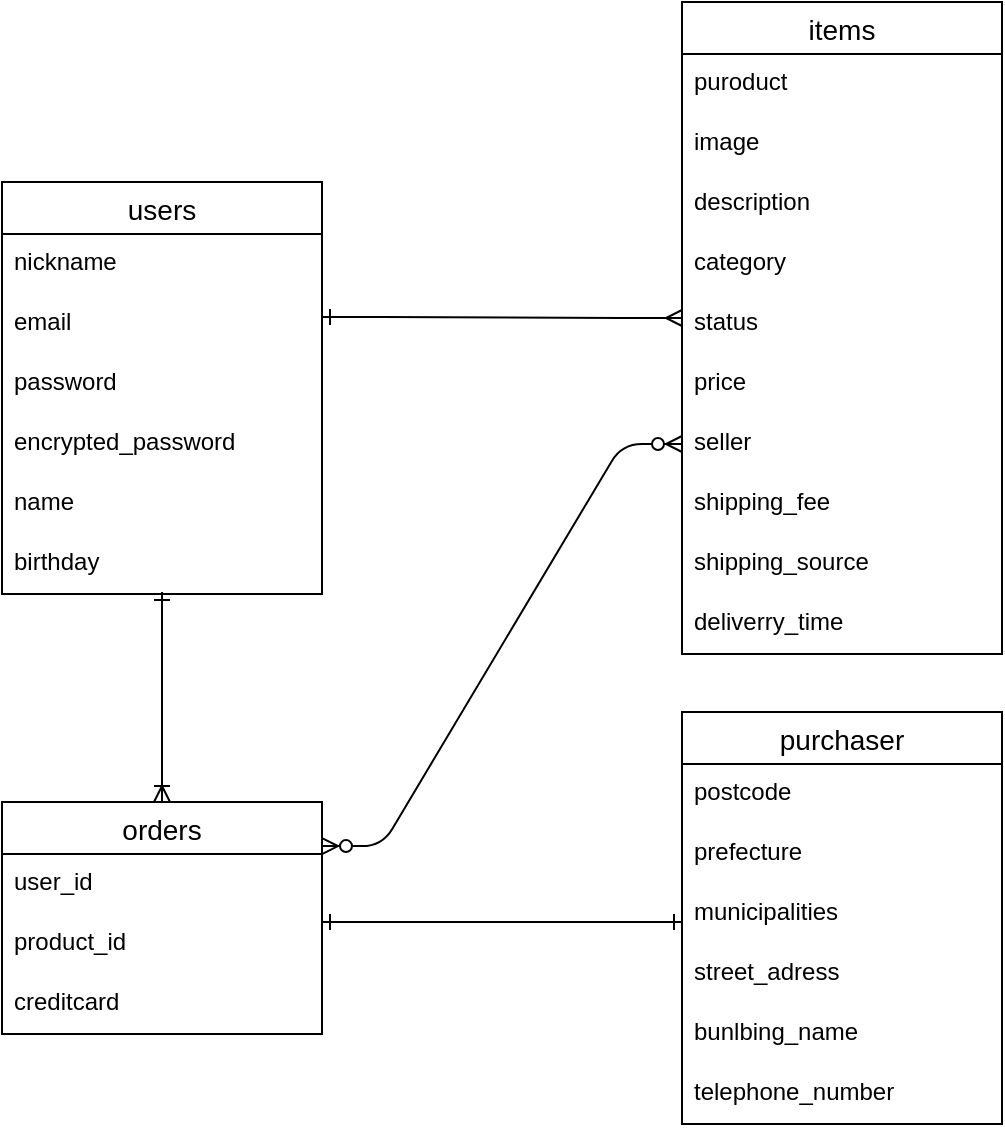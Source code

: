 <mxfile>
    <diagram id="-ZMZLPl5T2tuDY7kgLc_" name="ページ1">
        <mxGraphModel dx="727" dy="667" grid="1" gridSize="10" guides="1" tooltips="1" connect="1" arrows="1" fold="1" page="1" pageScale="1" pageWidth="827" pageHeight="1169" math="0" shadow="0">
            <root>
                <mxCell id="0"/>
                <mxCell id="1" parent="0"/>
                <mxCell id="6" value="items" style="swimlane;fontStyle=0;childLayout=stackLayout;horizontal=1;startSize=26;horizontalStack=0;resizeParent=1;resizeParentMax=0;resizeLast=0;collapsible=1;marginBottom=0;align=center;fontSize=14;" vertex="1" parent="1">
                    <mxGeometry x="400" y="80" width="160" height="326" as="geometry"/>
                </mxCell>
                <mxCell id="7" value="puroduct" style="text;strokeColor=none;fillColor=none;spacingLeft=4;spacingRight=4;overflow=hidden;rotatable=0;points=[[0,0.5],[1,0.5]];portConstraint=eastwest;fontSize=12;whiteSpace=wrap;html=1;" vertex="1" parent="6">
                    <mxGeometry y="26" width="160" height="30" as="geometry"/>
                </mxCell>
                <mxCell id="21" value="image" style="text;strokeColor=none;fillColor=none;spacingLeft=4;spacingRight=4;overflow=hidden;rotatable=0;points=[[0,0.5],[1,0.5]];portConstraint=eastwest;fontSize=12;whiteSpace=wrap;html=1;" vertex="1" parent="6">
                    <mxGeometry y="56" width="160" height="30" as="geometry"/>
                </mxCell>
                <mxCell id="22" value="description" style="text;strokeColor=none;fillColor=none;spacingLeft=4;spacingRight=4;overflow=hidden;rotatable=0;points=[[0,0.5],[1,0.5]];portConstraint=eastwest;fontSize=12;whiteSpace=wrap;html=1;" vertex="1" parent="6">
                    <mxGeometry y="86" width="160" height="30" as="geometry"/>
                </mxCell>
                <mxCell id="10" value="category" style="text;strokeColor=none;fillColor=none;spacingLeft=4;spacingRight=4;overflow=hidden;rotatable=0;points=[[0,0.5],[1,0.5]];portConstraint=eastwest;fontSize=12;whiteSpace=wrap;html=1;" vertex="1" parent="6">
                    <mxGeometry y="116" width="160" height="30" as="geometry"/>
                </mxCell>
                <mxCell id="23" value="status" style="text;strokeColor=none;fillColor=none;spacingLeft=4;spacingRight=4;overflow=hidden;rotatable=0;points=[[0,0.5],[1,0.5]];portConstraint=eastwest;fontSize=12;whiteSpace=wrap;html=1;" vertex="1" parent="6">
                    <mxGeometry y="146" width="160" height="30" as="geometry"/>
                </mxCell>
                <mxCell id="8" value="price" style="text;strokeColor=none;fillColor=none;spacingLeft=4;spacingRight=4;overflow=hidden;rotatable=0;points=[[0,0.5],[1,0.5]];portConstraint=eastwest;fontSize=12;whiteSpace=wrap;html=1;" vertex="1" parent="6">
                    <mxGeometry y="176" width="160" height="30" as="geometry"/>
                </mxCell>
                <mxCell id="9" value="seller&lt;div&gt;&lt;br&gt;&lt;/div&gt;" style="text;strokeColor=none;fillColor=none;spacingLeft=4;spacingRight=4;overflow=hidden;rotatable=0;points=[[0,0.5],[1,0.5]];portConstraint=eastwest;fontSize=12;whiteSpace=wrap;html=1;" vertex="1" parent="6">
                    <mxGeometry y="206" width="160" height="30" as="geometry"/>
                </mxCell>
                <mxCell id="24" value="shipping_fee" style="text;strokeColor=none;fillColor=none;spacingLeft=4;spacingRight=4;overflow=hidden;rotatable=0;points=[[0,0.5],[1,0.5]];portConstraint=eastwest;fontSize=12;whiteSpace=wrap;html=1;" vertex="1" parent="6">
                    <mxGeometry y="236" width="160" height="30" as="geometry"/>
                </mxCell>
                <mxCell id="25" value="shipping_source" style="text;strokeColor=none;fillColor=none;spacingLeft=4;spacingRight=4;overflow=hidden;rotatable=0;points=[[0,0.5],[1,0.5]];portConstraint=eastwest;fontSize=12;whiteSpace=wrap;html=1;" vertex="1" parent="6">
                    <mxGeometry y="266" width="160" height="30" as="geometry"/>
                </mxCell>
                <mxCell id="26" value="deliverry_time" style="text;strokeColor=none;fillColor=none;spacingLeft=4;spacingRight=4;overflow=hidden;rotatable=0;points=[[0,0.5],[1,0.5]];portConstraint=eastwest;fontSize=12;whiteSpace=wrap;html=1;" vertex="1" parent="6">
                    <mxGeometry y="296" width="160" height="30" as="geometry"/>
                </mxCell>
                <mxCell id="11" value="orders" style="swimlane;fontStyle=0;childLayout=stackLayout;horizontal=1;startSize=26;horizontalStack=0;resizeParent=1;resizeParentMax=0;resizeLast=0;collapsible=1;marginBottom=0;align=center;fontSize=14;" vertex="1" parent="1">
                    <mxGeometry x="60" y="480" width="160" height="116" as="geometry"/>
                </mxCell>
                <mxCell id="12" value="user_id" style="text;strokeColor=none;fillColor=none;spacingLeft=4;spacingRight=4;overflow=hidden;rotatable=0;points=[[0,0.5],[1,0.5]];portConstraint=eastwest;fontSize=12;whiteSpace=wrap;html=1;" vertex="1" parent="11">
                    <mxGeometry y="26" width="160" height="30" as="geometry"/>
                </mxCell>
                <mxCell id="13" value="product_id" style="text;strokeColor=none;fillColor=none;spacingLeft=4;spacingRight=4;overflow=hidden;rotatable=0;points=[[0,0.5],[1,0.5]];portConstraint=eastwest;fontSize=12;whiteSpace=wrap;html=1;" vertex="1" parent="11">
                    <mxGeometry y="56" width="160" height="30" as="geometry"/>
                </mxCell>
                <mxCell id="14" value="creditcard" style="text;strokeColor=none;fillColor=none;spacingLeft=4;spacingRight=4;overflow=hidden;rotatable=0;points=[[0,0.5],[1,0.5]];portConstraint=eastwest;fontSize=12;whiteSpace=wrap;html=1;" vertex="1" parent="11">
                    <mxGeometry y="86" width="160" height="30" as="geometry"/>
                </mxCell>
                <mxCell id="15" value="purchaser" style="swimlane;fontStyle=0;childLayout=stackLayout;horizontal=1;startSize=26;horizontalStack=0;resizeParent=1;resizeParentMax=0;resizeLast=0;collapsible=1;marginBottom=0;align=center;fontSize=14;" vertex="1" parent="1">
                    <mxGeometry x="400" y="435" width="160" height="206" as="geometry"/>
                </mxCell>
                <mxCell id="16" value="postcode" style="text;strokeColor=none;fillColor=none;spacingLeft=4;spacingRight=4;overflow=hidden;rotatable=0;points=[[0,0.5],[1,0.5]];portConstraint=eastwest;fontSize=12;whiteSpace=wrap;html=1;" vertex="1" parent="15">
                    <mxGeometry y="26" width="160" height="30" as="geometry"/>
                </mxCell>
                <mxCell id="17" value="prefecture" style="text;strokeColor=none;fillColor=none;spacingLeft=4;spacingRight=4;overflow=hidden;rotatable=0;points=[[0,0.5],[1,0.5]];portConstraint=eastwest;fontSize=12;whiteSpace=wrap;html=1;" vertex="1" parent="15">
                    <mxGeometry y="56" width="160" height="30" as="geometry"/>
                </mxCell>
                <mxCell id="18" value="municipalities" style="text;strokeColor=none;fillColor=none;spacingLeft=4;spacingRight=4;overflow=hidden;rotatable=0;points=[[0,0.5],[1,0.5]];portConstraint=eastwest;fontSize=12;whiteSpace=wrap;html=1;" vertex="1" parent="15">
                    <mxGeometry y="86" width="160" height="30" as="geometry"/>
                </mxCell>
                <mxCell id="27" value="street_adress" style="text;strokeColor=none;fillColor=none;spacingLeft=4;spacingRight=4;overflow=hidden;rotatable=0;points=[[0,0.5],[1,0.5]];portConstraint=eastwest;fontSize=12;whiteSpace=wrap;html=1;" vertex="1" parent="15">
                    <mxGeometry y="116" width="160" height="30" as="geometry"/>
                </mxCell>
                <mxCell id="28" value="bunlbing_name" style="text;strokeColor=none;fillColor=none;spacingLeft=4;spacingRight=4;overflow=hidden;rotatable=0;points=[[0,0.5],[1,0.5]];portConstraint=eastwest;fontSize=12;whiteSpace=wrap;html=1;" vertex="1" parent="15">
                    <mxGeometry y="146" width="160" height="30" as="geometry"/>
                </mxCell>
                <mxCell id="29" value="telephone_number" style="text;strokeColor=none;fillColor=none;spacingLeft=4;spacingRight=4;overflow=hidden;rotatable=0;points=[[0,0.5],[1,0.5]];portConstraint=eastwest;fontSize=12;whiteSpace=wrap;html=1;" vertex="1" parent="15">
                    <mxGeometry y="176" width="160" height="30" as="geometry"/>
                </mxCell>
                <mxCell id="37" value="" style="endArrow=ERmany;html=1;rounded=0;edgeStyle=entityRelationEdgeStyle;startArrow=ERone;startFill=0;endFill=0;" edge="1" parent="1">
                    <mxGeometry relative="1" as="geometry">
                        <mxPoint x="220" y="237.5" as="sourcePoint"/>
                        <mxPoint x="400" y="238" as="targetPoint"/>
                    </mxGeometry>
                </mxCell>
                <mxCell id="38" value="" style="endArrow=ERone;html=1;rounded=0;startArrow=ERone;startFill=0;endFill=0;" edge="1" parent="1">
                    <mxGeometry relative="1" as="geometry">
                        <mxPoint x="220" y="540" as="sourcePoint"/>
                        <mxPoint x="400" y="540" as="targetPoint"/>
                    </mxGeometry>
                </mxCell>
                <mxCell id="59" value="users" style="swimlane;fontStyle=0;childLayout=stackLayout;horizontal=1;startSize=26;horizontalStack=0;resizeParent=1;resizeParentMax=0;resizeLast=0;collapsible=1;marginBottom=0;align=center;fontSize=14;" vertex="1" parent="1">
                    <mxGeometry x="60" y="170" width="160" height="206" as="geometry"/>
                </mxCell>
                <mxCell id="60" value="nickname" style="text;strokeColor=none;fillColor=none;spacingLeft=4;spacingRight=4;overflow=hidden;rotatable=0;points=[[0,0.5],[1,0.5]];portConstraint=eastwest;fontSize=12;whiteSpace=wrap;html=1;" vertex="1" parent="59">
                    <mxGeometry y="26" width="160" height="30" as="geometry"/>
                </mxCell>
                <mxCell id="61" value="email" style="text;strokeColor=none;fillColor=none;spacingLeft=4;spacingRight=4;overflow=hidden;rotatable=0;points=[[0,0.5],[1,0.5]];portConstraint=eastwest;fontSize=12;whiteSpace=wrap;html=1;" vertex="1" parent="59">
                    <mxGeometry y="56" width="160" height="30" as="geometry"/>
                </mxCell>
                <mxCell id="62" value="password" style="text;strokeColor=none;fillColor=none;spacingLeft=4;spacingRight=4;overflow=hidden;rotatable=0;points=[[0,0.5],[1,0.5]];portConstraint=eastwest;fontSize=12;whiteSpace=wrap;html=1;" vertex="1" parent="59">
                    <mxGeometry y="86" width="160" height="30" as="geometry"/>
                </mxCell>
                <mxCell id="68" value="encrypted_password" style="text;strokeColor=none;fillColor=none;spacingLeft=4;spacingRight=4;overflow=hidden;rotatable=0;points=[[0,0.5],[1,0.5]];portConstraint=eastwest;fontSize=12;whiteSpace=wrap;html=1;" vertex="1" parent="59">
                    <mxGeometry y="116" width="160" height="30" as="geometry"/>
                </mxCell>
                <mxCell id="63" value="name" style="text;strokeColor=none;fillColor=none;spacingLeft=4;spacingRight=4;overflow=hidden;rotatable=0;points=[[0,0.5],[1,0.5]];portConstraint=eastwest;fontSize=12;whiteSpace=wrap;html=1;" vertex="1" parent="59">
                    <mxGeometry y="146" width="160" height="30" as="geometry"/>
                </mxCell>
                <mxCell id="71" value="birthday" style="text;strokeColor=none;fillColor=none;spacingLeft=4;spacingRight=4;overflow=hidden;rotatable=0;points=[[0,0.5],[1,0.5]];portConstraint=eastwest;fontSize=12;whiteSpace=wrap;html=1;" vertex="1" parent="59">
                    <mxGeometry y="176" width="160" height="30" as="geometry"/>
                </mxCell>
                <mxCell id="65" value="" style="endArrow=ERoneToMany;html=1;rounded=0;entryX=0.5;entryY=0;entryDx=0;entryDy=0;startArrow=ERone;startFill=0;endFill=0;" edge="1" parent="1" target="11">
                    <mxGeometry relative="1" as="geometry">
                        <mxPoint x="140" y="375" as="sourcePoint"/>
                        <mxPoint x="140" y="470" as="targetPoint"/>
                    </mxGeometry>
                </mxCell>
                <mxCell id="70" value="" style="edgeStyle=entityRelationEdgeStyle;fontSize=12;html=1;endArrow=ERzeroToMany;endFill=1;startArrow=ERzeroToMany;exitX=1;exitY=0.19;exitDx=0;exitDy=0;exitPerimeter=0;entryX=0;entryY=0.5;entryDx=0;entryDy=0;" edge="1" parent="1" source="11" target="9">
                    <mxGeometry width="100" height="100" relative="1" as="geometry">
                        <mxPoint x="230" y="500" as="sourcePoint"/>
                        <mxPoint x="370" y="300" as="targetPoint"/>
                    </mxGeometry>
                </mxCell>
            </root>
        </mxGraphModel>
    </diagram>
</mxfile>
